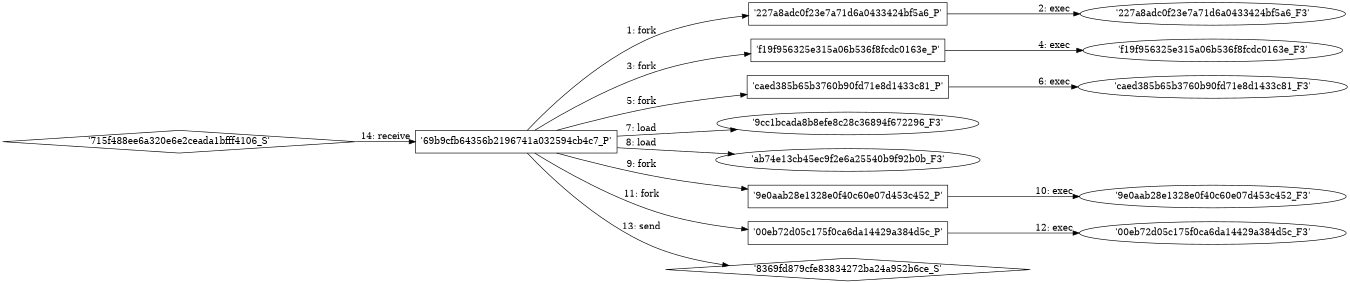digraph "D:\Learning\Paper\apt\基于CTI的攻击预警\Dataset\攻击图\ASGfromALLCTI\New Espionage Campaign Targets South East Asia.dot" {
rankdir="LR"
size="9"
fixedsize="false"
splines="true"
nodesep=0.3
ranksep=0
fontsize=10
overlap="scalexy"
engine= "neato"
	"'69b9cfb64356b2196741a032594cb4c7_P'" [node_type=Process shape=box]
	"'227a8adc0f23e7a71d6a0433424bf5a6_P'" [node_type=Process shape=box]
	"'69b9cfb64356b2196741a032594cb4c7_P'" -> "'227a8adc0f23e7a71d6a0433424bf5a6_P'" [label="1: fork"]
	"'227a8adc0f23e7a71d6a0433424bf5a6_P'" [node_type=Process shape=box]
	"'227a8adc0f23e7a71d6a0433424bf5a6_F3'" [node_type=File shape=ellipse]
	"'227a8adc0f23e7a71d6a0433424bf5a6_P'" -> "'227a8adc0f23e7a71d6a0433424bf5a6_F3'" [label="2: exec"]
	"'69b9cfb64356b2196741a032594cb4c7_P'" [node_type=Process shape=box]
	"'f19f956325e315a06b536f8fcdc0163e_P'" [node_type=Process shape=box]
	"'69b9cfb64356b2196741a032594cb4c7_P'" -> "'f19f956325e315a06b536f8fcdc0163e_P'" [label="3: fork"]
	"'f19f956325e315a06b536f8fcdc0163e_P'" [node_type=Process shape=box]
	"'f19f956325e315a06b536f8fcdc0163e_F3'" [node_type=File shape=ellipse]
	"'f19f956325e315a06b536f8fcdc0163e_P'" -> "'f19f956325e315a06b536f8fcdc0163e_F3'" [label="4: exec"]
	"'69b9cfb64356b2196741a032594cb4c7_P'" [node_type=Process shape=box]
	"'caed385b65b3760b90fd71e8d1433c81_P'" [node_type=Process shape=box]
	"'69b9cfb64356b2196741a032594cb4c7_P'" -> "'caed385b65b3760b90fd71e8d1433c81_P'" [label="5: fork"]
	"'caed385b65b3760b90fd71e8d1433c81_P'" [node_type=Process shape=box]
	"'caed385b65b3760b90fd71e8d1433c81_F3'" [node_type=File shape=ellipse]
	"'caed385b65b3760b90fd71e8d1433c81_P'" -> "'caed385b65b3760b90fd71e8d1433c81_F3'" [label="6: exec"]
	"'9cc1bcada8b8efe8c28c36894f672296_F3'" [node_type=file shape=ellipse]
	"'69b9cfb64356b2196741a032594cb4c7_P'" [node_type=Process shape=box]
	"'69b9cfb64356b2196741a032594cb4c7_P'" -> "'9cc1bcada8b8efe8c28c36894f672296_F3'" [label="7: load"]
	"'ab74e13cb45ec9f2e6a25540b9f92b0b_F3'" [node_type=file shape=ellipse]
	"'69b9cfb64356b2196741a032594cb4c7_P'" [node_type=Process shape=box]
	"'69b9cfb64356b2196741a032594cb4c7_P'" -> "'ab74e13cb45ec9f2e6a25540b9f92b0b_F3'" [label="8: load"]
	"'69b9cfb64356b2196741a032594cb4c7_P'" [node_type=Process shape=box]
	"'9e0aab28e1328e0f40c60e07d453c452_P'" [node_type=Process shape=box]
	"'69b9cfb64356b2196741a032594cb4c7_P'" -> "'9e0aab28e1328e0f40c60e07d453c452_P'" [label="9: fork"]
	"'9e0aab28e1328e0f40c60e07d453c452_P'" [node_type=Process shape=box]
	"'9e0aab28e1328e0f40c60e07d453c452_F3'" [node_type=File shape=ellipse]
	"'9e0aab28e1328e0f40c60e07d453c452_P'" -> "'9e0aab28e1328e0f40c60e07d453c452_F3'" [label="10: exec"]
	"'69b9cfb64356b2196741a032594cb4c7_P'" [node_type=Process shape=box]
	"'00eb72d05c175f0ca6da14429a384d5c_P'" [node_type=Process shape=box]
	"'69b9cfb64356b2196741a032594cb4c7_P'" -> "'00eb72d05c175f0ca6da14429a384d5c_P'" [label="11: fork"]
	"'00eb72d05c175f0ca6da14429a384d5c_P'" [node_type=Process shape=box]
	"'00eb72d05c175f0ca6da14429a384d5c_F3'" [node_type=File shape=ellipse]
	"'00eb72d05c175f0ca6da14429a384d5c_P'" -> "'00eb72d05c175f0ca6da14429a384d5c_F3'" [label="12: exec"]
	"'8369fd879cfe83834272ba24a952b6ce_S'" [node_type=Socket shape=diamond]
	"'69b9cfb64356b2196741a032594cb4c7_P'" [node_type=Process shape=box]
	"'69b9cfb64356b2196741a032594cb4c7_P'" -> "'8369fd879cfe83834272ba24a952b6ce_S'" [label="13: send"]
	"'69b9cfb64356b2196741a032594cb4c7_P'" [node_type=Process shape=box]
	"'715f488ee6a320e6e2ceada1bfff4106_S'" [node_type=Socket shape=diamond]
	"'715f488ee6a320e6e2ceada1bfff4106_S'" -> "'69b9cfb64356b2196741a032594cb4c7_P'" [label="14: receive"]
}
